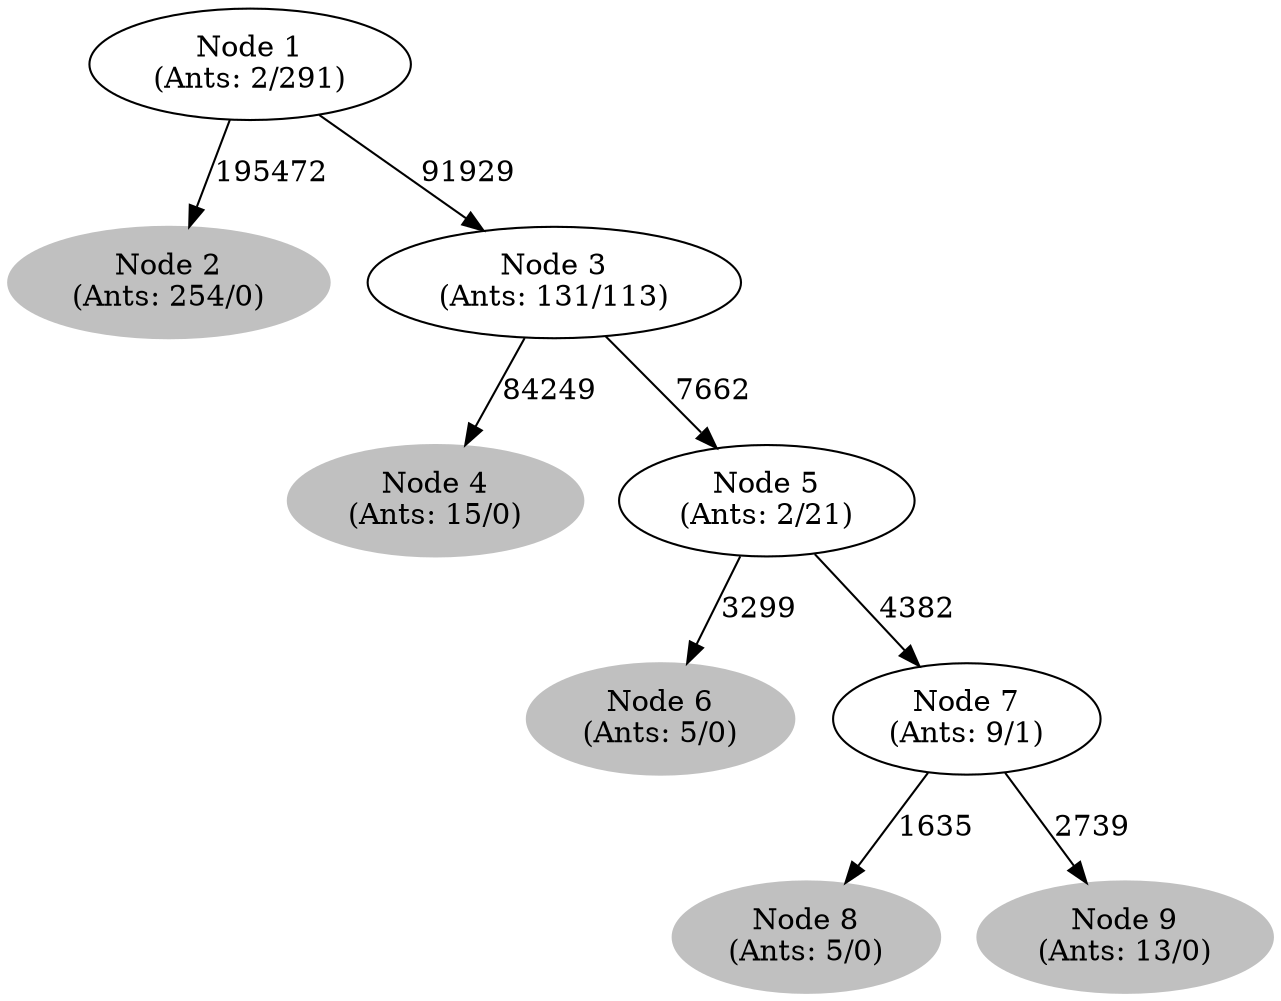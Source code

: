 digraph G {
	
	 "Node 2\n(Ants: 254/0)" [style=filled,color="gray"];
	"Node 1\n(Ants: 2/291)" -> "Node 2\n(Ants: 254/0)" [label=195472];
	 "Node 1\n(Ants: 2/291)" -> "Node 3\n(Ants: 131/113)" [label=91929];
	 "Node 4\n(Ants: 15/0)" [style=filled,color="gray"];
	"Node 3\n(Ants: 131/113)" -> "Node 4\n(Ants: 15/0)" [label=84249];
	 "Node 3\n(Ants: 131/113)" -> "Node 5\n(Ants: 2/21)" [label=7662];
	 "Node 6\n(Ants: 5/0)" [style=filled,color="gray"];
	"Node 5\n(Ants: 2/21)" -> "Node 6\n(Ants: 5/0)" [label=3299];
	 "Node 5\n(Ants: 2/21)" -> "Node 7\n(Ants: 9/1)" [label=4382];
	 "Node 8\n(Ants: 5/0)" [style=filled,color="gray"];
	"Node 7\n(Ants: 9/1)" -> "Node 8\n(Ants: 5/0)" [label=1635];
	 "Node 9\n(Ants: 13/0)" [style=filled,color="gray"];
	"Node 7\n(Ants: 9/1)" -> "Node 9\n(Ants: 13/0)" [label=2739];
	 
}
